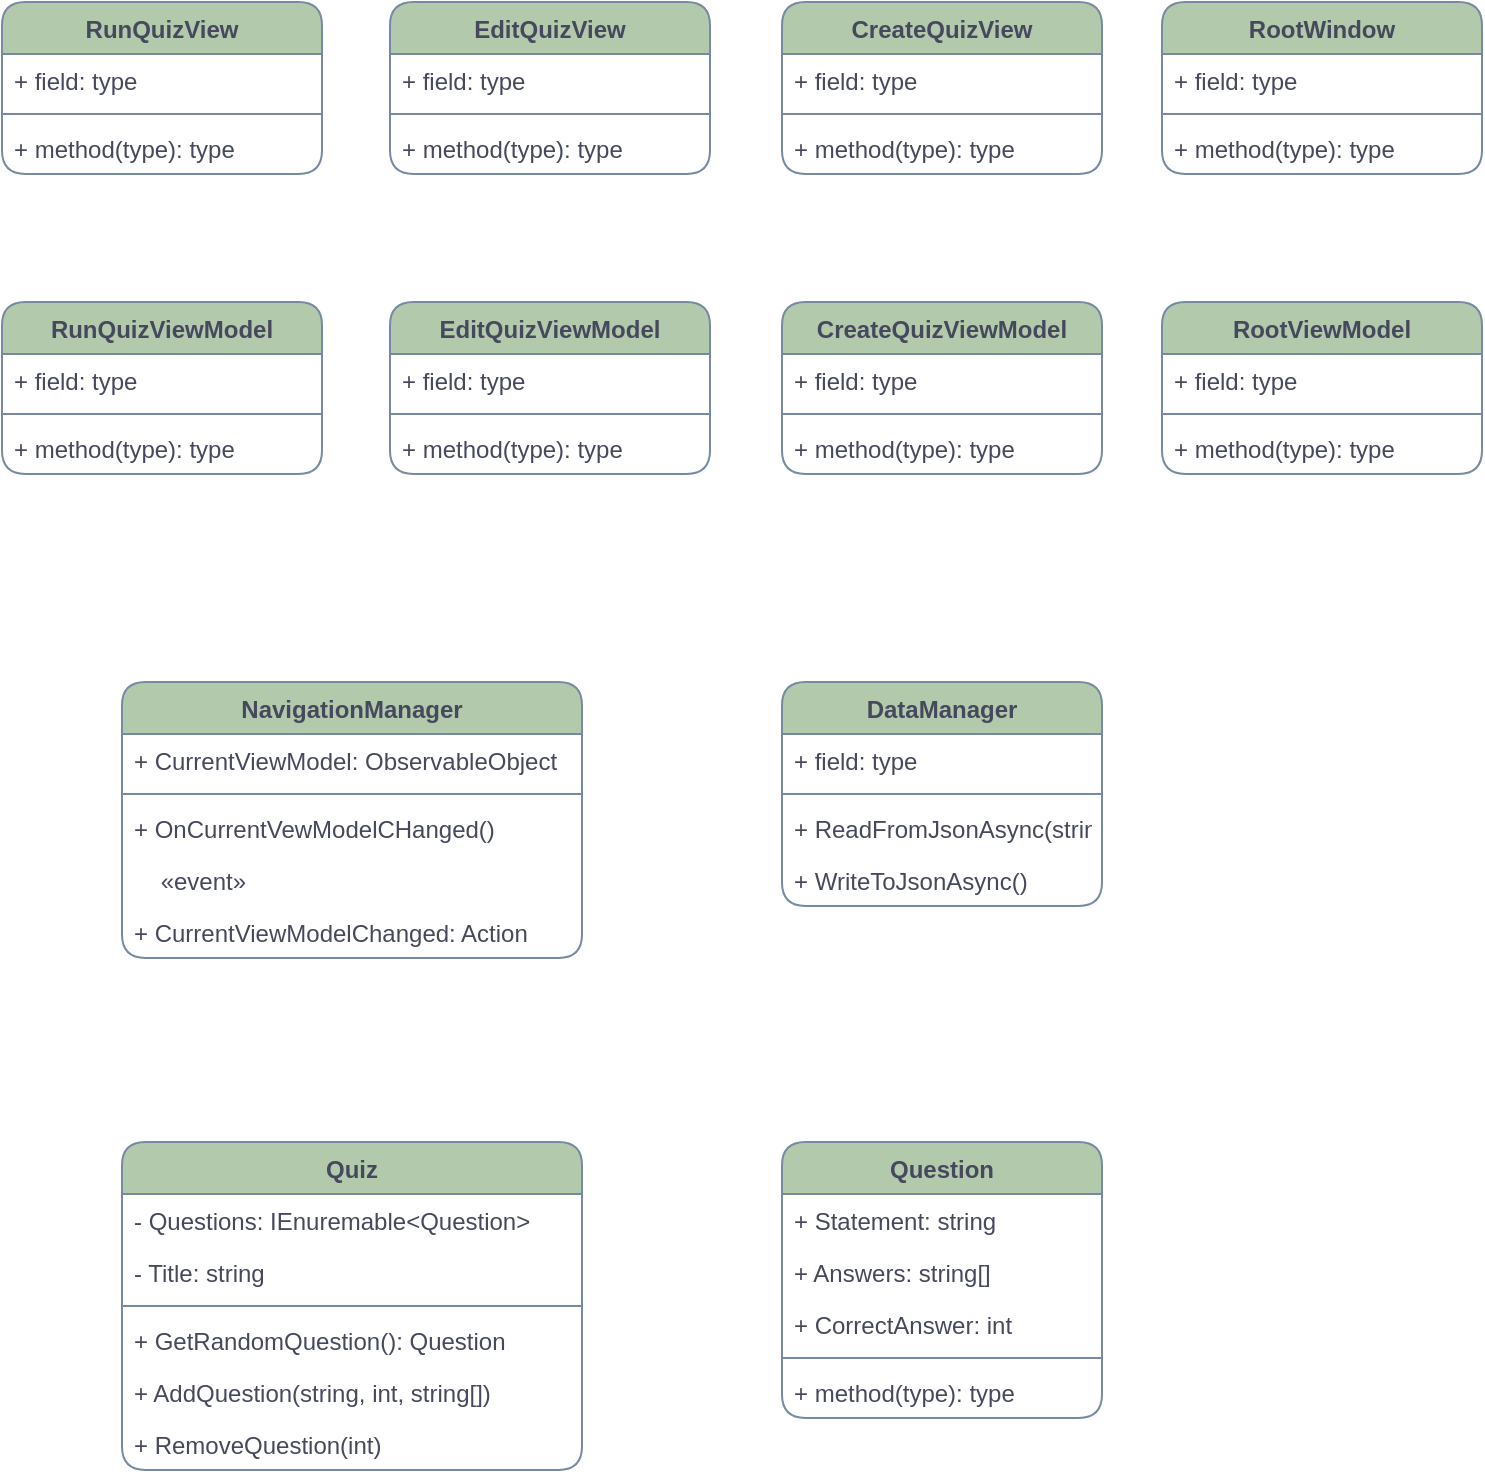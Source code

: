 <mxfile version="20.5.1" type="github">
  <diagram id="C5RBs43oDa-KdzZeNtuy" name="Page-1">
    <mxGraphModel dx="995" dy="606" grid="1" gridSize="10" guides="1" tooltips="1" connect="1" arrows="1" fold="1" page="1" pageScale="1" pageWidth="827" pageHeight="1169" math="0" shadow="0">
      <root>
        <mxCell id="WIyWlLk6GJQsqaUBKTNV-0" />
        <mxCell id="WIyWlLk6GJQsqaUBKTNV-1" parent="WIyWlLk6GJQsqaUBKTNV-0" />
        <mxCell id="okhYOCGnKRkmCclTNQ3m-4" value="RunQuizView" style="swimlane;fontStyle=1;align=center;verticalAlign=top;childLayout=stackLayout;horizontal=1;startSize=26;horizontalStack=0;resizeParent=1;resizeParentMax=0;resizeLast=0;collapsible=1;marginBottom=0;rounded=1;fillColor=#B2C9AB;strokeColor=#788AA3;fontColor=#46495D;" parent="WIyWlLk6GJQsqaUBKTNV-1" vertex="1">
          <mxGeometry x="60" y="90" width="160" height="86" as="geometry" />
        </mxCell>
        <mxCell id="okhYOCGnKRkmCclTNQ3m-5" value="+ field: type" style="text;strokeColor=none;fillColor=none;align=left;verticalAlign=top;spacingLeft=4;spacingRight=4;overflow=hidden;rotatable=0;points=[[0,0.5],[1,0.5]];portConstraint=eastwest;rounded=1;fontColor=#46495D;" parent="okhYOCGnKRkmCclTNQ3m-4" vertex="1">
          <mxGeometry y="26" width="160" height="26" as="geometry" />
        </mxCell>
        <mxCell id="okhYOCGnKRkmCclTNQ3m-6" value="" style="line;strokeWidth=1;fillColor=none;align=left;verticalAlign=middle;spacingTop=-1;spacingLeft=3;spacingRight=3;rotatable=0;labelPosition=right;points=[];portConstraint=eastwest;strokeColor=#788AA3;rounded=1;fontColor=#46495D;" parent="okhYOCGnKRkmCclTNQ3m-4" vertex="1">
          <mxGeometry y="52" width="160" height="8" as="geometry" />
        </mxCell>
        <mxCell id="okhYOCGnKRkmCclTNQ3m-7" value="+ method(type): type" style="text;strokeColor=none;fillColor=none;align=left;verticalAlign=top;spacingLeft=4;spacingRight=4;overflow=hidden;rotatable=0;points=[[0,0.5],[1,0.5]];portConstraint=eastwest;rounded=1;fontColor=#46495D;" parent="okhYOCGnKRkmCclTNQ3m-4" vertex="1">
          <mxGeometry y="60" width="160" height="26" as="geometry" />
        </mxCell>
        <mxCell id="okhYOCGnKRkmCclTNQ3m-8" value="RunQuizViewModel" style="swimlane;fontStyle=1;align=center;verticalAlign=top;childLayout=stackLayout;horizontal=1;startSize=26;horizontalStack=0;resizeParent=1;resizeParentMax=0;resizeLast=0;collapsible=1;marginBottom=0;rounded=1;fillColor=#B2C9AB;strokeColor=#788AA3;fontColor=#46495D;" parent="WIyWlLk6GJQsqaUBKTNV-1" vertex="1">
          <mxGeometry x="60" y="240" width="160" height="86" as="geometry" />
        </mxCell>
        <mxCell id="okhYOCGnKRkmCclTNQ3m-9" value="+ field: type" style="text;strokeColor=none;fillColor=none;align=left;verticalAlign=top;spacingLeft=4;spacingRight=4;overflow=hidden;rotatable=0;points=[[0,0.5],[1,0.5]];portConstraint=eastwest;rounded=1;fontColor=#46495D;" parent="okhYOCGnKRkmCclTNQ3m-8" vertex="1">
          <mxGeometry y="26" width="160" height="26" as="geometry" />
        </mxCell>
        <mxCell id="okhYOCGnKRkmCclTNQ3m-10" value="" style="line;strokeWidth=1;fillColor=none;align=left;verticalAlign=middle;spacingTop=-1;spacingLeft=3;spacingRight=3;rotatable=0;labelPosition=right;points=[];portConstraint=eastwest;strokeColor=#788AA3;rounded=1;fontColor=#46495D;" parent="okhYOCGnKRkmCclTNQ3m-8" vertex="1">
          <mxGeometry y="52" width="160" height="8" as="geometry" />
        </mxCell>
        <mxCell id="okhYOCGnKRkmCclTNQ3m-11" value="+ method(type): type" style="text;strokeColor=none;fillColor=none;align=left;verticalAlign=top;spacingLeft=4;spacingRight=4;overflow=hidden;rotatable=0;points=[[0,0.5],[1,0.5]];portConstraint=eastwest;rounded=1;fontColor=#46495D;" parent="okhYOCGnKRkmCclTNQ3m-8" vertex="1">
          <mxGeometry y="60" width="160" height="26" as="geometry" />
        </mxCell>
        <mxCell id="okhYOCGnKRkmCclTNQ3m-12" value="EditQuizView" style="swimlane;fontStyle=1;align=center;verticalAlign=top;childLayout=stackLayout;horizontal=1;startSize=26;horizontalStack=0;resizeParent=1;resizeParentMax=0;resizeLast=0;collapsible=1;marginBottom=0;rounded=1;fillColor=#B2C9AB;strokeColor=#788AA3;fontColor=#46495D;" parent="WIyWlLk6GJQsqaUBKTNV-1" vertex="1">
          <mxGeometry x="254" y="90" width="160" height="86" as="geometry" />
        </mxCell>
        <mxCell id="okhYOCGnKRkmCclTNQ3m-13" value="+ field: type" style="text;strokeColor=none;fillColor=none;align=left;verticalAlign=top;spacingLeft=4;spacingRight=4;overflow=hidden;rotatable=0;points=[[0,0.5],[1,0.5]];portConstraint=eastwest;rounded=1;fontColor=#46495D;" parent="okhYOCGnKRkmCclTNQ3m-12" vertex="1">
          <mxGeometry y="26" width="160" height="26" as="geometry" />
        </mxCell>
        <mxCell id="okhYOCGnKRkmCclTNQ3m-14" value="" style="line;strokeWidth=1;fillColor=none;align=left;verticalAlign=middle;spacingTop=-1;spacingLeft=3;spacingRight=3;rotatable=0;labelPosition=right;points=[];portConstraint=eastwest;strokeColor=#788AA3;rounded=1;fontColor=#46495D;" parent="okhYOCGnKRkmCclTNQ3m-12" vertex="1">
          <mxGeometry y="52" width="160" height="8" as="geometry" />
        </mxCell>
        <mxCell id="okhYOCGnKRkmCclTNQ3m-15" value="+ method(type): type" style="text;strokeColor=none;fillColor=none;align=left;verticalAlign=top;spacingLeft=4;spacingRight=4;overflow=hidden;rotatable=0;points=[[0,0.5],[1,0.5]];portConstraint=eastwest;rounded=1;fontColor=#46495D;" parent="okhYOCGnKRkmCclTNQ3m-12" vertex="1">
          <mxGeometry y="60" width="160" height="26" as="geometry" />
        </mxCell>
        <mxCell id="okhYOCGnKRkmCclTNQ3m-16" value="EditQuizViewModel" style="swimlane;fontStyle=1;align=center;verticalAlign=top;childLayout=stackLayout;horizontal=1;startSize=26;horizontalStack=0;resizeParent=1;resizeParentMax=0;resizeLast=0;collapsible=1;marginBottom=0;rounded=1;fillColor=#B2C9AB;strokeColor=#788AA3;fontColor=#46495D;" parent="WIyWlLk6GJQsqaUBKTNV-1" vertex="1">
          <mxGeometry x="254" y="240" width="160" height="86" as="geometry" />
        </mxCell>
        <mxCell id="okhYOCGnKRkmCclTNQ3m-17" value="+ field: type" style="text;strokeColor=none;fillColor=none;align=left;verticalAlign=top;spacingLeft=4;spacingRight=4;overflow=hidden;rotatable=0;points=[[0,0.5],[1,0.5]];portConstraint=eastwest;rounded=1;fontColor=#46495D;" parent="okhYOCGnKRkmCclTNQ3m-16" vertex="1">
          <mxGeometry y="26" width="160" height="26" as="geometry" />
        </mxCell>
        <mxCell id="okhYOCGnKRkmCclTNQ3m-18" value="" style="line;strokeWidth=1;fillColor=none;align=left;verticalAlign=middle;spacingTop=-1;spacingLeft=3;spacingRight=3;rotatable=0;labelPosition=right;points=[];portConstraint=eastwest;strokeColor=#788AA3;rounded=1;fontColor=#46495D;" parent="okhYOCGnKRkmCclTNQ3m-16" vertex="1">
          <mxGeometry y="52" width="160" height="8" as="geometry" />
        </mxCell>
        <mxCell id="okhYOCGnKRkmCclTNQ3m-19" value="+ method(type): type" style="text;strokeColor=none;fillColor=none;align=left;verticalAlign=top;spacingLeft=4;spacingRight=4;overflow=hidden;rotatable=0;points=[[0,0.5],[1,0.5]];portConstraint=eastwest;rounded=1;fontColor=#46495D;" parent="okhYOCGnKRkmCclTNQ3m-16" vertex="1">
          <mxGeometry y="60" width="160" height="26" as="geometry" />
        </mxCell>
        <mxCell id="okhYOCGnKRkmCclTNQ3m-20" value="CreateQuizView" style="swimlane;fontStyle=1;align=center;verticalAlign=top;childLayout=stackLayout;horizontal=1;startSize=26;horizontalStack=0;resizeParent=1;resizeParentMax=0;resizeLast=0;collapsible=1;marginBottom=0;rounded=1;fillColor=#B2C9AB;strokeColor=#788AA3;fontColor=#46495D;" parent="WIyWlLk6GJQsqaUBKTNV-1" vertex="1">
          <mxGeometry x="450" y="90" width="160" height="86" as="geometry" />
        </mxCell>
        <mxCell id="okhYOCGnKRkmCclTNQ3m-21" value="+ field: type" style="text;strokeColor=none;fillColor=none;align=left;verticalAlign=top;spacingLeft=4;spacingRight=4;overflow=hidden;rotatable=0;points=[[0,0.5],[1,0.5]];portConstraint=eastwest;rounded=1;fontColor=#46495D;" parent="okhYOCGnKRkmCclTNQ3m-20" vertex="1">
          <mxGeometry y="26" width="160" height="26" as="geometry" />
        </mxCell>
        <mxCell id="okhYOCGnKRkmCclTNQ3m-22" value="" style="line;strokeWidth=1;fillColor=none;align=left;verticalAlign=middle;spacingTop=-1;spacingLeft=3;spacingRight=3;rotatable=0;labelPosition=right;points=[];portConstraint=eastwest;strokeColor=#788AA3;rounded=1;fontColor=#46495D;" parent="okhYOCGnKRkmCclTNQ3m-20" vertex="1">
          <mxGeometry y="52" width="160" height="8" as="geometry" />
        </mxCell>
        <mxCell id="okhYOCGnKRkmCclTNQ3m-23" value="+ method(type): type" style="text;strokeColor=none;fillColor=none;align=left;verticalAlign=top;spacingLeft=4;spacingRight=4;overflow=hidden;rotatable=0;points=[[0,0.5],[1,0.5]];portConstraint=eastwest;rounded=1;fontColor=#46495D;" parent="okhYOCGnKRkmCclTNQ3m-20" vertex="1">
          <mxGeometry y="60" width="160" height="26" as="geometry" />
        </mxCell>
        <mxCell id="okhYOCGnKRkmCclTNQ3m-24" value="CreateQuizViewModel" style="swimlane;fontStyle=1;align=center;verticalAlign=top;childLayout=stackLayout;horizontal=1;startSize=26;horizontalStack=0;resizeParent=1;resizeParentMax=0;resizeLast=0;collapsible=1;marginBottom=0;rounded=1;fillColor=#B2C9AB;strokeColor=#788AA3;fontColor=#46495D;" parent="WIyWlLk6GJQsqaUBKTNV-1" vertex="1">
          <mxGeometry x="450" y="240" width="160" height="86" as="geometry" />
        </mxCell>
        <mxCell id="okhYOCGnKRkmCclTNQ3m-25" value="+ field: type" style="text;strokeColor=none;fillColor=none;align=left;verticalAlign=top;spacingLeft=4;spacingRight=4;overflow=hidden;rotatable=0;points=[[0,0.5],[1,0.5]];portConstraint=eastwest;rounded=1;fontColor=#46495D;" parent="okhYOCGnKRkmCclTNQ3m-24" vertex="1">
          <mxGeometry y="26" width="160" height="26" as="geometry" />
        </mxCell>
        <mxCell id="okhYOCGnKRkmCclTNQ3m-26" value="" style="line;strokeWidth=1;fillColor=none;align=left;verticalAlign=middle;spacingTop=-1;spacingLeft=3;spacingRight=3;rotatable=0;labelPosition=right;points=[];portConstraint=eastwest;strokeColor=#788AA3;rounded=1;fontColor=#46495D;" parent="okhYOCGnKRkmCclTNQ3m-24" vertex="1">
          <mxGeometry y="52" width="160" height="8" as="geometry" />
        </mxCell>
        <mxCell id="okhYOCGnKRkmCclTNQ3m-27" value="+ method(type): type" style="text;strokeColor=none;fillColor=none;align=left;verticalAlign=top;spacingLeft=4;spacingRight=4;overflow=hidden;rotatable=0;points=[[0,0.5],[1,0.5]];portConstraint=eastwest;rounded=1;fontColor=#46495D;" parent="okhYOCGnKRkmCclTNQ3m-24" vertex="1">
          <mxGeometry y="60" width="160" height="26" as="geometry" />
        </mxCell>
        <mxCell id="okhYOCGnKRkmCclTNQ3m-28" value="Quiz" style="swimlane;fontStyle=1;align=center;verticalAlign=top;childLayout=stackLayout;horizontal=1;startSize=26;horizontalStack=0;resizeParent=1;resizeParentMax=0;resizeLast=0;collapsible=1;marginBottom=0;rounded=1;fillColor=#B2C9AB;strokeColor=#788AA3;fontColor=#46495D;" parent="WIyWlLk6GJQsqaUBKTNV-1" vertex="1">
          <mxGeometry x="120" y="660" width="230" height="164" as="geometry" />
        </mxCell>
        <mxCell id="okhYOCGnKRkmCclTNQ3m-29" value="- Questions: IEnuremable&lt;Question&gt;    " style="text;strokeColor=none;fillColor=none;align=left;verticalAlign=top;spacingLeft=4;spacingRight=4;overflow=hidden;rotatable=0;points=[[0,0.5],[1,0.5]];portConstraint=eastwest;rounded=1;fontColor=#46495D;" parent="okhYOCGnKRkmCclTNQ3m-28" vertex="1">
          <mxGeometry y="26" width="230" height="26" as="geometry" />
        </mxCell>
        <mxCell id="mFGvawNEaxa4jL375zHz-0" value="- Title: string" style="text;strokeColor=none;fillColor=none;align=left;verticalAlign=top;spacingLeft=4;spacingRight=4;overflow=hidden;rotatable=0;points=[[0,0.5],[1,0.5]];portConstraint=eastwest;rounded=1;fontColor=#46495D;" vertex="1" parent="okhYOCGnKRkmCclTNQ3m-28">
          <mxGeometry y="52" width="230" height="26" as="geometry" />
        </mxCell>
        <mxCell id="okhYOCGnKRkmCclTNQ3m-30" value="" style="line;strokeWidth=1;fillColor=none;align=left;verticalAlign=middle;spacingTop=-1;spacingLeft=3;spacingRight=3;rotatable=0;labelPosition=right;points=[];portConstraint=eastwest;strokeColor=#788AA3;rounded=1;fontColor=#46495D;" parent="okhYOCGnKRkmCclTNQ3m-28" vertex="1">
          <mxGeometry y="78" width="230" height="8" as="geometry" />
        </mxCell>
        <mxCell id="mFGvawNEaxa4jL375zHz-1" value="+ GetRandomQuestion(): Question" style="text;strokeColor=none;fillColor=none;align=left;verticalAlign=top;spacingLeft=4;spacingRight=4;overflow=hidden;rotatable=0;points=[[0,0.5],[1,0.5]];portConstraint=eastwest;rounded=1;fontColor=#46495D;" vertex="1" parent="okhYOCGnKRkmCclTNQ3m-28">
          <mxGeometry y="86" width="230" height="26" as="geometry" />
        </mxCell>
        <mxCell id="mFGvawNEaxa4jL375zHz-2" value="+ AddQuestion(string, int, string[])" style="text;strokeColor=none;fillColor=none;align=left;verticalAlign=top;spacingLeft=4;spacingRight=4;overflow=hidden;rotatable=0;points=[[0,0.5],[1,0.5]];portConstraint=eastwest;rounded=1;fontColor=#46495D;" vertex="1" parent="okhYOCGnKRkmCclTNQ3m-28">
          <mxGeometry y="112" width="230" height="26" as="geometry" />
        </mxCell>
        <mxCell id="okhYOCGnKRkmCclTNQ3m-31" value="+ RemoveQuestion(int)" style="text;strokeColor=none;fillColor=none;align=left;verticalAlign=top;spacingLeft=4;spacingRight=4;overflow=hidden;rotatable=0;points=[[0,0.5],[1,0.5]];portConstraint=eastwest;rounded=1;fontColor=#46495D;" parent="okhYOCGnKRkmCclTNQ3m-28" vertex="1">
          <mxGeometry y="138" width="230" height="26" as="geometry" />
        </mxCell>
        <mxCell id="okhYOCGnKRkmCclTNQ3m-32" value="Question" style="swimlane;fontStyle=1;align=center;verticalAlign=top;childLayout=stackLayout;horizontal=1;startSize=26;horizontalStack=0;resizeParent=1;resizeParentMax=0;resizeLast=0;collapsible=1;marginBottom=0;rounded=1;fillColor=#B2C9AB;strokeColor=#788AA3;fontColor=#46495D;" parent="WIyWlLk6GJQsqaUBKTNV-1" vertex="1">
          <mxGeometry x="450" y="660" width="160" height="138" as="geometry" />
        </mxCell>
        <mxCell id="mFGvawNEaxa4jL375zHz-3" value="+ Statement: string" style="text;strokeColor=none;fillColor=none;align=left;verticalAlign=top;spacingLeft=4;spacingRight=4;overflow=hidden;rotatable=0;points=[[0,0.5],[1,0.5]];portConstraint=eastwest;rounded=1;fontColor=#46495D;" vertex="1" parent="okhYOCGnKRkmCclTNQ3m-32">
          <mxGeometry y="26" width="160" height="26" as="geometry" />
        </mxCell>
        <mxCell id="mFGvawNEaxa4jL375zHz-4" value="+ Answers: string[]    " style="text;strokeColor=none;fillColor=none;align=left;verticalAlign=top;spacingLeft=4;spacingRight=4;overflow=hidden;rotatable=0;points=[[0,0.5],[1,0.5]];portConstraint=eastwest;rounded=1;fontColor=#46495D;" vertex="1" parent="okhYOCGnKRkmCclTNQ3m-32">
          <mxGeometry y="52" width="160" height="26" as="geometry" />
        </mxCell>
        <mxCell id="okhYOCGnKRkmCclTNQ3m-33" value="+ CorrectAnswer: int" style="text;strokeColor=none;fillColor=none;align=left;verticalAlign=top;spacingLeft=4;spacingRight=4;overflow=hidden;rotatable=0;points=[[0,0.5],[1,0.5]];portConstraint=eastwest;rounded=1;fontColor=#46495D;" parent="okhYOCGnKRkmCclTNQ3m-32" vertex="1">
          <mxGeometry y="78" width="160" height="26" as="geometry" />
        </mxCell>
        <mxCell id="okhYOCGnKRkmCclTNQ3m-34" value="" style="line;strokeWidth=1;fillColor=none;align=left;verticalAlign=middle;spacingTop=-1;spacingLeft=3;spacingRight=3;rotatable=0;labelPosition=right;points=[];portConstraint=eastwest;strokeColor=#788AA3;rounded=1;fontColor=#46495D;" parent="okhYOCGnKRkmCclTNQ3m-32" vertex="1">
          <mxGeometry y="104" width="160" height="8" as="geometry" />
        </mxCell>
        <mxCell id="okhYOCGnKRkmCclTNQ3m-35" value="+ method(type): type" style="text;strokeColor=none;fillColor=none;align=left;verticalAlign=top;spacingLeft=4;spacingRight=4;overflow=hidden;rotatable=0;points=[[0,0.5],[1,0.5]];portConstraint=eastwest;rounded=1;fontColor=#46495D;" parent="okhYOCGnKRkmCclTNQ3m-32" vertex="1">
          <mxGeometry y="112" width="160" height="26" as="geometry" />
        </mxCell>
        <mxCell id="mFGvawNEaxa4jL375zHz-9" value="NavigationManager" style="swimlane;fontStyle=1;align=center;verticalAlign=top;childLayout=stackLayout;horizontal=1;startSize=26;horizontalStack=0;resizeParent=1;resizeParentMax=0;resizeLast=0;collapsible=1;marginBottom=0;rounded=1;fillColor=#B2C9AB;strokeColor=#788AA3;fontColor=#46495D;" vertex="1" parent="WIyWlLk6GJQsqaUBKTNV-1">
          <mxGeometry x="120" y="430" width="230" height="138" as="geometry" />
        </mxCell>
        <mxCell id="mFGvawNEaxa4jL375zHz-10" value="+ CurrentViewModel: ObservableObject" style="text;strokeColor=none;fillColor=none;align=left;verticalAlign=top;spacingLeft=4;spacingRight=4;overflow=hidden;rotatable=0;points=[[0,0.5],[1,0.5]];portConstraint=eastwest;rounded=1;fontColor=#46495D;" vertex="1" parent="mFGvawNEaxa4jL375zHz-9">
          <mxGeometry y="26" width="230" height="26" as="geometry" />
        </mxCell>
        <mxCell id="mFGvawNEaxa4jL375zHz-11" value="" style="line;strokeWidth=1;fillColor=none;align=left;verticalAlign=middle;spacingTop=-1;spacingLeft=3;spacingRight=3;rotatable=0;labelPosition=right;points=[];portConstraint=eastwest;strokeColor=#788AA3;rounded=1;fontColor=#46495D;" vertex="1" parent="mFGvawNEaxa4jL375zHz-9">
          <mxGeometry y="52" width="230" height="8" as="geometry" />
        </mxCell>
        <mxCell id="mFGvawNEaxa4jL375zHz-41" value="+ OnCurrentVewModelCHanged()" style="text;strokeColor=none;fillColor=none;align=left;verticalAlign=top;spacingLeft=4;spacingRight=4;overflow=hidden;rotatable=0;points=[[0,0.5],[1,0.5]];portConstraint=eastwest;rounded=1;fontColor=#46495D;" vertex="1" parent="mFGvawNEaxa4jL375zHz-9">
          <mxGeometry y="60" width="230" height="26" as="geometry" />
        </mxCell>
        <mxCell id="mFGvawNEaxa4jL375zHz-40" value="    «event»" style="text;strokeColor=none;fillColor=none;align=left;verticalAlign=top;spacingLeft=4;spacingRight=4;overflow=hidden;rotatable=0;points=[[0,0.5],[1,0.5]];portConstraint=eastwest;fontColor=#46495D;" vertex="1" parent="mFGvawNEaxa4jL375zHz-9">
          <mxGeometry y="86" width="230" height="26" as="geometry" />
        </mxCell>
        <mxCell id="mFGvawNEaxa4jL375zHz-12" value="+ CurrentViewModelChanged: Action" style="text;strokeColor=none;fillColor=none;align=left;verticalAlign=top;spacingLeft=4;spacingRight=4;overflow=hidden;rotatable=0;points=[[0,0.5],[1,0.5]];portConstraint=eastwest;rounded=1;fontColor=#46495D;" vertex="1" parent="mFGvawNEaxa4jL375zHz-9">
          <mxGeometry y="112" width="230" height="26" as="geometry" />
        </mxCell>
        <mxCell id="mFGvawNEaxa4jL375zHz-14" value="DataManager" style="swimlane;fontStyle=1;align=center;verticalAlign=top;childLayout=stackLayout;horizontal=1;startSize=26;horizontalStack=0;resizeParent=1;resizeParentMax=0;resizeLast=0;collapsible=1;marginBottom=0;rounded=1;fillColor=#B2C9AB;strokeColor=#788AA3;fontColor=#46495D;" vertex="1" parent="WIyWlLk6GJQsqaUBKTNV-1">
          <mxGeometry x="450" y="430" width="160" height="112" as="geometry" />
        </mxCell>
        <mxCell id="mFGvawNEaxa4jL375zHz-15" value="+ field: type" style="text;strokeColor=none;fillColor=none;align=left;verticalAlign=top;spacingLeft=4;spacingRight=4;overflow=hidden;rotatable=0;points=[[0,0.5],[1,0.5]];portConstraint=eastwest;rounded=1;fontColor=#46495D;" vertex="1" parent="mFGvawNEaxa4jL375zHz-14">
          <mxGeometry y="26" width="160" height="26" as="geometry" />
        </mxCell>
        <mxCell id="mFGvawNEaxa4jL375zHz-16" value="" style="line;strokeWidth=1;fillColor=none;align=left;verticalAlign=middle;spacingTop=-1;spacingLeft=3;spacingRight=3;rotatable=0;labelPosition=right;points=[];portConstraint=eastwest;strokeColor=#788AA3;rounded=1;fontColor=#46495D;" vertex="1" parent="mFGvawNEaxa4jL375zHz-14">
          <mxGeometry y="52" width="160" height="8" as="geometry" />
        </mxCell>
        <mxCell id="mFGvawNEaxa4jL375zHz-17" value="+ ReadFromJsonAsync(string)" style="text;strokeColor=none;fillColor=none;align=left;verticalAlign=top;spacingLeft=4;spacingRight=4;overflow=hidden;rotatable=0;points=[[0,0.5],[1,0.5]];portConstraint=eastwest;rounded=1;fontColor=#46495D;" vertex="1" parent="mFGvawNEaxa4jL375zHz-14">
          <mxGeometry y="60" width="160" height="26" as="geometry" />
        </mxCell>
        <mxCell id="mFGvawNEaxa4jL375zHz-45" value="+ WriteToJsonAsync()" style="text;strokeColor=none;fillColor=none;align=left;verticalAlign=top;spacingLeft=4;spacingRight=4;overflow=hidden;rotatable=0;points=[[0,0.5],[1,0.5]];portConstraint=eastwest;rounded=1;fontColor=#46495D;" vertex="1" parent="mFGvawNEaxa4jL375zHz-14">
          <mxGeometry y="86" width="160" height="26" as="geometry" />
        </mxCell>
        <mxCell id="mFGvawNEaxa4jL375zHz-30" value="RootWindow" style="swimlane;fontStyle=1;align=center;verticalAlign=top;childLayout=stackLayout;horizontal=1;startSize=26;horizontalStack=0;resizeParent=1;resizeParentMax=0;resizeLast=0;collapsible=1;marginBottom=0;rounded=1;fillColor=#B2C9AB;strokeColor=#788AA3;fontColor=#46495D;" vertex="1" parent="WIyWlLk6GJQsqaUBKTNV-1">
          <mxGeometry x="640" y="90" width="160" height="86" as="geometry" />
        </mxCell>
        <mxCell id="mFGvawNEaxa4jL375zHz-31" value="+ field: type" style="text;strokeColor=none;fillColor=none;align=left;verticalAlign=top;spacingLeft=4;spacingRight=4;overflow=hidden;rotatable=0;points=[[0,0.5],[1,0.5]];portConstraint=eastwest;rounded=1;fontColor=#46495D;" vertex="1" parent="mFGvawNEaxa4jL375zHz-30">
          <mxGeometry y="26" width="160" height="26" as="geometry" />
        </mxCell>
        <mxCell id="mFGvawNEaxa4jL375zHz-32" value="" style="line;strokeWidth=1;fillColor=none;align=left;verticalAlign=middle;spacingTop=-1;spacingLeft=3;spacingRight=3;rotatable=0;labelPosition=right;points=[];portConstraint=eastwest;strokeColor=#788AA3;rounded=1;fontColor=#46495D;" vertex="1" parent="mFGvawNEaxa4jL375zHz-30">
          <mxGeometry y="52" width="160" height="8" as="geometry" />
        </mxCell>
        <mxCell id="mFGvawNEaxa4jL375zHz-33" value="+ method(type): type" style="text;strokeColor=none;fillColor=none;align=left;verticalAlign=top;spacingLeft=4;spacingRight=4;overflow=hidden;rotatable=0;points=[[0,0.5],[1,0.5]];portConstraint=eastwest;rounded=1;fontColor=#46495D;" vertex="1" parent="mFGvawNEaxa4jL375zHz-30">
          <mxGeometry y="60" width="160" height="26" as="geometry" />
        </mxCell>
        <mxCell id="mFGvawNEaxa4jL375zHz-34" value="RootViewModel" style="swimlane;fontStyle=1;align=center;verticalAlign=top;childLayout=stackLayout;horizontal=1;startSize=26;horizontalStack=0;resizeParent=1;resizeParentMax=0;resizeLast=0;collapsible=1;marginBottom=0;rounded=1;fillColor=#B2C9AB;strokeColor=#788AA3;fontColor=#46495D;" vertex="1" parent="WIyWlLk6GJQsqaUBKTNV-1">
          <mxGeometry x="640" y="240" width="160" height="86" as="geometry" />
        </mxCell>
        <mxCell id="mFGvawNEaxa4jL375zHz-35" value="+ field: type" style="text;strokeColor=none;fillColor=none;align=left;verticalAlign=top;spacingLeft=4;spacingRight=4;overflow=hidden;rotatable=0;points=[[0,0.5],[1,0.5]];portConstraint=eastwest;rounded=1;fontColor=#46495D;" vertex="1" parent="mFGvawNEaxa4jL375zHz-34">
          <mxGeometry y="26" width="160" height="26" as="geometry" />
        </mxCell>
        <mxCell id="mFGvawNEaxa4jL375zHz-36" value="" style="line;strokeWidth=1;fillColor=none;align=left;verticalAlign=middle;spacingTop=-1;spacingLeft=3;spacingRight=3;rotatable=0;labelPosition=right;points=[];portConstraint=eastwest;strokeColor=#788AA3;rounded=1;fontColor=#46495D;" vertex="1" parent="mFGvawNEaxa4jL375zHz-34">
          <mxGeometry y="52" width="160" height="8" as="geometry" />
        </mxCell>
        <mxCell id="mFGvawNEaxa4jL375zHz-37" value="+ method(type): type" style="text;strokeColor=none;fillColor=none;align=left;verticalAlign=top;spacingLeft=4;spacingRight=4;overflow=hidden;rotatable=0;points=[[0,0.5],[1,0.5]];portConstraint=eastwest;rounded=1;fontColor=#46495D;" vertex="1" parent="mFGvawNEaxa4jL375zHz-34">
          <mxGeometry y="60" width="160" height="26" as="geometry" />
        </mxCell>
      </root>
    </mxGraphModel>
  </diagram>
</mxfile>
